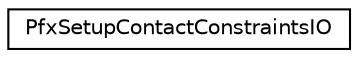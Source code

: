 digraph "Graphical Class Hierarchy"
{
  edge [fontname="Helvetica",fontsize="10",labelfontname="Helvetica",labelfontsize="10"];
  node [fontname="Helvetica",fontsize="10",shape=record];
  rankdir="LR";
  Node1 [label="PfxSetupContactConstraintsIO",height=0.2,width=0.4,color="black", fillcolor="white", style="filled",URL="$struct_pfx_setup_contact_constraints_i_o.html"];
}
